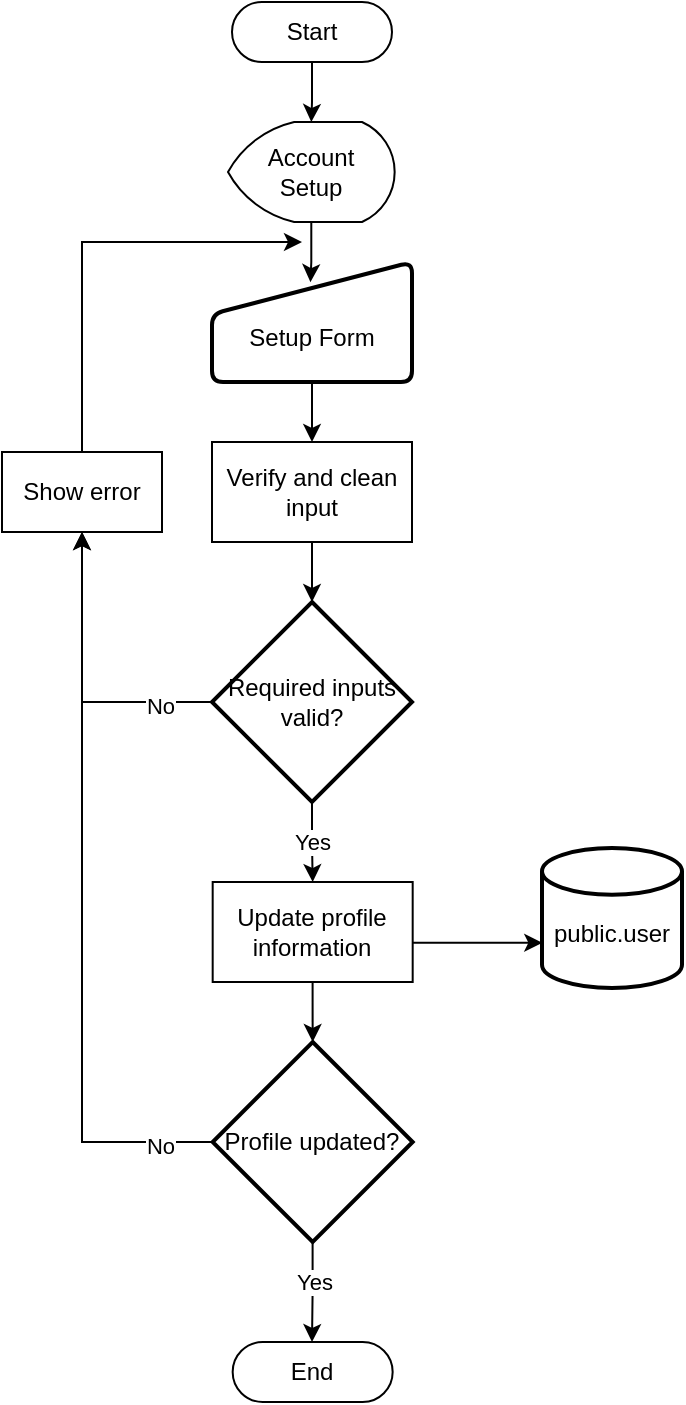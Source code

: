 <mxfile version="27.0.5">
  <diagram name="Page-1" id="9otjqChHfUIP_3PiBIj_">
    <mxGraphModel dx="1013" dy="678" grid="1" gridSize="10" guides="1" tooltips="1" connect="1" arrows="1" fold="1" page="1" pageScale="1" pageWidth="850" pageHeight="1100" math="0" shadow="0">
      <root>
        <mxCell id="0" />
        <mxCell id="1" parent="0" />
        <mxCell id="Ger4vhGM9AZEflSEQZpt-1" value="Start" style="html=1;dashed=0;whiteSpace=wrap;shape=mxgraph.dfd.start" vertex="1" parent="1">
          <mxGeometry x="385" y="60" width="80" height="30" as="geometry" />
        </mxCell>
        <mxCell id="Ger4vhGM9AZEflSEQZpt-2" value="Account&lt;div&gt;Setup&lt;/div&gt;" style="strokeWidth=1;html=1;shape=mxgraph.flowchart.display;whiteSpace=wrap;" vertex="1" parent="1">
          <mxGeometry x="383" y="120" width="83.33" height="50" as="geometry" />
        </mxCell>
        <mxCell id="Ger4vhGM9AZEflSEQZpt-3" style="edgeStyle=orthogonalEdgeStyle;rounded=0;orthogonalLoop=1;jettySize=auto;html=1;entryX=0.5;entryY=0;entryDx=0;entryDy=0;entryPerimeter=0;" edge="1" parent="1" source="Ger4vhGM9AZEflSEQZpt-1" target="Ger4vhGM9AZEflSEQZpt-2">
          <mxGeometry relative="1" as="geometry" />
        </mxCell>
        <mxCell id="Ger4vhGM9AZEflSEQZpt-4" style="edgeStyle=orthogonalEdgeStyle;rounded=0;orthogonalLoop=1;jettySize=auto;html=1;" edge="1" parent="1" source="Ger4vhGM9AZEflSEQZpt-5" target="Ger4vhGM9AZEflSEQZpt-7">
          <mxGeometry relative="1" as="geometry" />
        </mxCell>
        <mxCell id="Ger4vhGM9AZEflSEQZpt-5" value="&lt;div&gt;&lt;br&gt;&lt;/div&gt;Setup Form" style="html=1;strokeWidth=2;shape=manualInput;whiteSpace=wrap;rounded=1;size=26;arcSize=11;" vertex="1" parent="1">
          <mxGeometry x="375" y="190" width="100" height="60" as="geometry" />
        </mxCell>
        <mxCell id="Ger4vhGM9AZEflSEQZpt-6" style="edgeStyle=orthogonalEdgeStyle;rounded=0;orthogonalLoop=1;jettySize=auto;html=1;entryX=0.492;entryY=0.168;entryDx=0;entryDy=0;entryPerimeter=0;" edge="1" parent="1" source="Ger4vhGM9AZEflSEQZpt-2" target="Ger4vhGM9AZEflSEQZpt-5">
          <mxGeometry relative="1" as="geometry" />
        </mxCell>
        <mxCell id="Ger4vhGM9AZEflSEQZpt-7" value="Verify and clean input" style="html=1;dashed=0;whiteSpace=wrap;" vertex="1" parent="1">
          <mxGeometry x="375" y="280" width="100" height="50" as="geometry" />
        </mxCell>
        <mxCell id="Ger4vhGM9AZEflSEQZpt-8" style="edgeStyle=orthogonalEdgeStyle;rounded=0;orthogonalLoop=1;jettySize=auto;html=1;entryX=0.5;entryY=1;entryDx=0;entryDy=0;" edge="1" parent="1" source="Ger4vhGM9AZEflSEQZpt-11" target="Ger4vhGM9AZEflSEQZpt-14">
          <mxGeometry relative="1" as="geometry" />
        </mxCell>
        <mxCell id="Ger4vhGM9AZEflSEQZpt-9" value="No" style="edgeLabel;html=1;align=center;verticalAlign=middle;resizable=0;points=[];" vertex="1" connectable="0" parent="Ger4vhGM9AZEflSEQZpt-8">
          <mxGeometry x="-0.644" y="2" relative="1" as="geometry">
            <mxPoint as="offset" />
          </mxGeometry>
        </mxCell>
        <mxCell id="Ger4vhGM9AZEflSEQZpt-10" value="Yes" style="edgeStyle=orthogonalEdgeStyle;rounded=0;orthogonalLoop=1;jettySize=auto;html=1;entryX=0.5;entryY=0;entryDx=0;entryDy=0;" edge="1" parent="1" source="Ger4vhGM9AZEflSEQZpt-11" target="Ger4vhGM9AZEflSEQZpt-25">
          <mxGeometry relative="1" as="geometry" />
        </mxCell>
        <mxCell id="Ger4vhGM9AZEflSEQZpt-11" value="Required inputs valid?" style="strokeWidth=2;html=1;shape=mxgraph.flowchart.decision;whiteSpace=wrap;" vertex="1" parent="1">
          <mxGeometry x="375" y="360" width="100" height="100" as="geometry" />
        </mxCell>
        <mxCell id="Ger4vhGM9AZEflSEQZpt-12" style="edgeStyle=orthogonalEdgeStyle;rounded=0;orthogonalLoop=1;jettySize=auto;html=1;entryX=0.5;entryY=0;entryDx=0;entryDy=0;entryPerimeter=0;" edge="1" parent="1" source="Ger4vhGM9AZEflSEQZpt-7" target="Ger4vhGM9AZEflSEQZpt-11">
          <mxGeometry relative="1" as="geometry" />
        </mxCell>
        <mxCell id="Ger4vhGM9AZEflSEQZpt-13" style="edgeStyle=orthogonalEdgeStyle;rounded=0;orthogonalLoop=1;jettySize=auto;html=1;exitX=0.5;exitY=0;exitDx=0;exitDy=0;" edge="1" parent="1" source="Ger4vhGM9AZEflSEQZpt-14">
          <mxGeometry relative="1" as="geometry">
            <mxPoint x="420" y="180" as="targetPoint" />
            <Array as="points">
              <mxPoint x="310" y="180" />
            </Array>
          </mxGeometry>
        </mxCell>
        <mxCell id="Ger4vhGM9AZEflSEQZpt-14" value="Show error" style="html=1;dashed=0;whiteSpace=wrap;" vertex="1" parent="1">
          <mxGeometry x="270" y="285" width="80" height="40" as="geometry" />
        </mxCell>
        <mxCell id="Ger4vhGM9AZEflSEQZpt-17" value="End" style="html=1;dashed=0;whiteSpace=wrap;shape=mxgraph.dfd.start" vertex="1" parent="1">
          <mxGeometry x="385.33" y="730" width="80" height="30" as="geometry" />
        </mxCell>
        <mxCell id="Ger4vhGM9AZEflSEQZpt-18" style="edgeStyle=orthogonalEdgeStyle;rounded=0;orthogonalLoop=1;jettySize=auto;html=1;" edge="1" parent="1" source="Ger4vhGM9AZEflSEQZpt-22">
          <mxGeometry relative="1" as="geometry">
            <mxPoint x="425" y="730" as="targetPoint" />
          </mxGeometry>
        </mxCell>
        <mxCell id="Ger4vhGM9AZEflSEQZpt-19" value="Yes" style="edgeLabel;html=1;align=center;verticalAlign=middle;resizable=0;points=[];" vertex="1" connectable="0" parent="Ger4vhGM9AZEflSEQZpt-18">
          <mxGeometry x="-0.231" relative="1" as="geometry">
            <mxPoint as="offset" />
          </mxGeometry>
        </mxCell>
        <mxCell id="Ger4vhGM9AZEflSEQZpt-20" style="edgeStyle=orthogonalEdgeStyle;rounded=0;orthogonalLoop=1;jettySize=auto;html=1;entryX=0.5;entryY=1;entryDx=0;entryDy=0;" edge="1" parent="1" source="Ger4vhGM9AZEflSEQZpt-22" target="Ger4vhGM9AZEflSEQZpt-14">
          <mxGeometry relative="1" as="geometry" />
        </mxCell>
        <mxCell id="Ger4vhGM9AZEflSEQZpt-21" value="No" style="edgeLabel;html=1;align=center;verticalAlign=middle;resizable=0;points=[];" vertex="1" connectable="0" parent="Ger4vhGM9AZEflSEQZpt-20">
          <mxGeometry x="-0.856" y="2" relative="1" as="geometry">
            <mxPoint as="offset" />
          </mxGeometry>
        </mxCell>
        <mxCell id="Ger4vhGM9AZEflSEQZpt-22" value="Profile updated?" style="strokeWidth=2;html=1;shape=mxgraph.flowchart.decision;whiteSpace=wrap;" vertex="1" parent="1">
          <mxGeometry x="375.34" y="580" width="100" height="100" as="geometry" />
        </mxCell>
        <mxCell id="Ger4vhGM9AZEflSEQZpt-24" value="&lt;div&gt;&lt;br&gt;&lt;/div&gt;public.user" style="strokeWidth=2;html=1;shape=mxgraph.flowchart.database;whiteSpace=wrap;" vertex="1" parent="1">
          <mxGeometry x="540" y="483" width="70" height="70" as="geometry" />
        </mxCell>
        <mxCell id="Ger4vhGM9AZEflSEQZpt-25" value="Update profile information" style="html=1;dashed=0;whiteSpace=wrap;" vertex="1" parent="1">
          <mxGeometry x="375.34" y="500" width="100" height="50" as="geometry" />
        </mxCell>
        <mxCell id="Ger4vhGM9AZEflSEQZpt-26" style="edgeStyle=orthogonalEdgeStyle;rounded=0;orthogonalLoop=1;jettySize=auto;html=1;entryX=0.5;entryY=0;entryDx=0;entryDy=0;entryPerimeter=0;" edge="1" parent="1" source="Ger4vhGM9AZEflSEQZpt-25" target="Ger4vhGM9AZEflSEQZpt-22">
          <mxGeometry relative="1" as="geometry" />
        </mxCell>
        <mxCell id="Ger4vhGM9AZEflSEQZpt-28" style="edgeStyle=orthogonalEdgeStyle;rounded=0;orthogonalLoop=1;jettySize=auto;html=1;entryX=0.002;entryY=0.677;entryDx=0;entryDy=0;entryPerimeter=0;" edge="1" parent="1" source="Ger4vhGM9AZEflSEQZpt-25" target="Ger4vhGM9AZEflSEQZpt-24">
          <mxGeometry relative="1" as="geometry">
            <Array as="points">
              <mxPoint x="508" y="530" />
            </Array>
          </mxGeometry>
        </mxCell>
      </root>
    </mxGraphModel>
  </diagram>
</mxfile>
